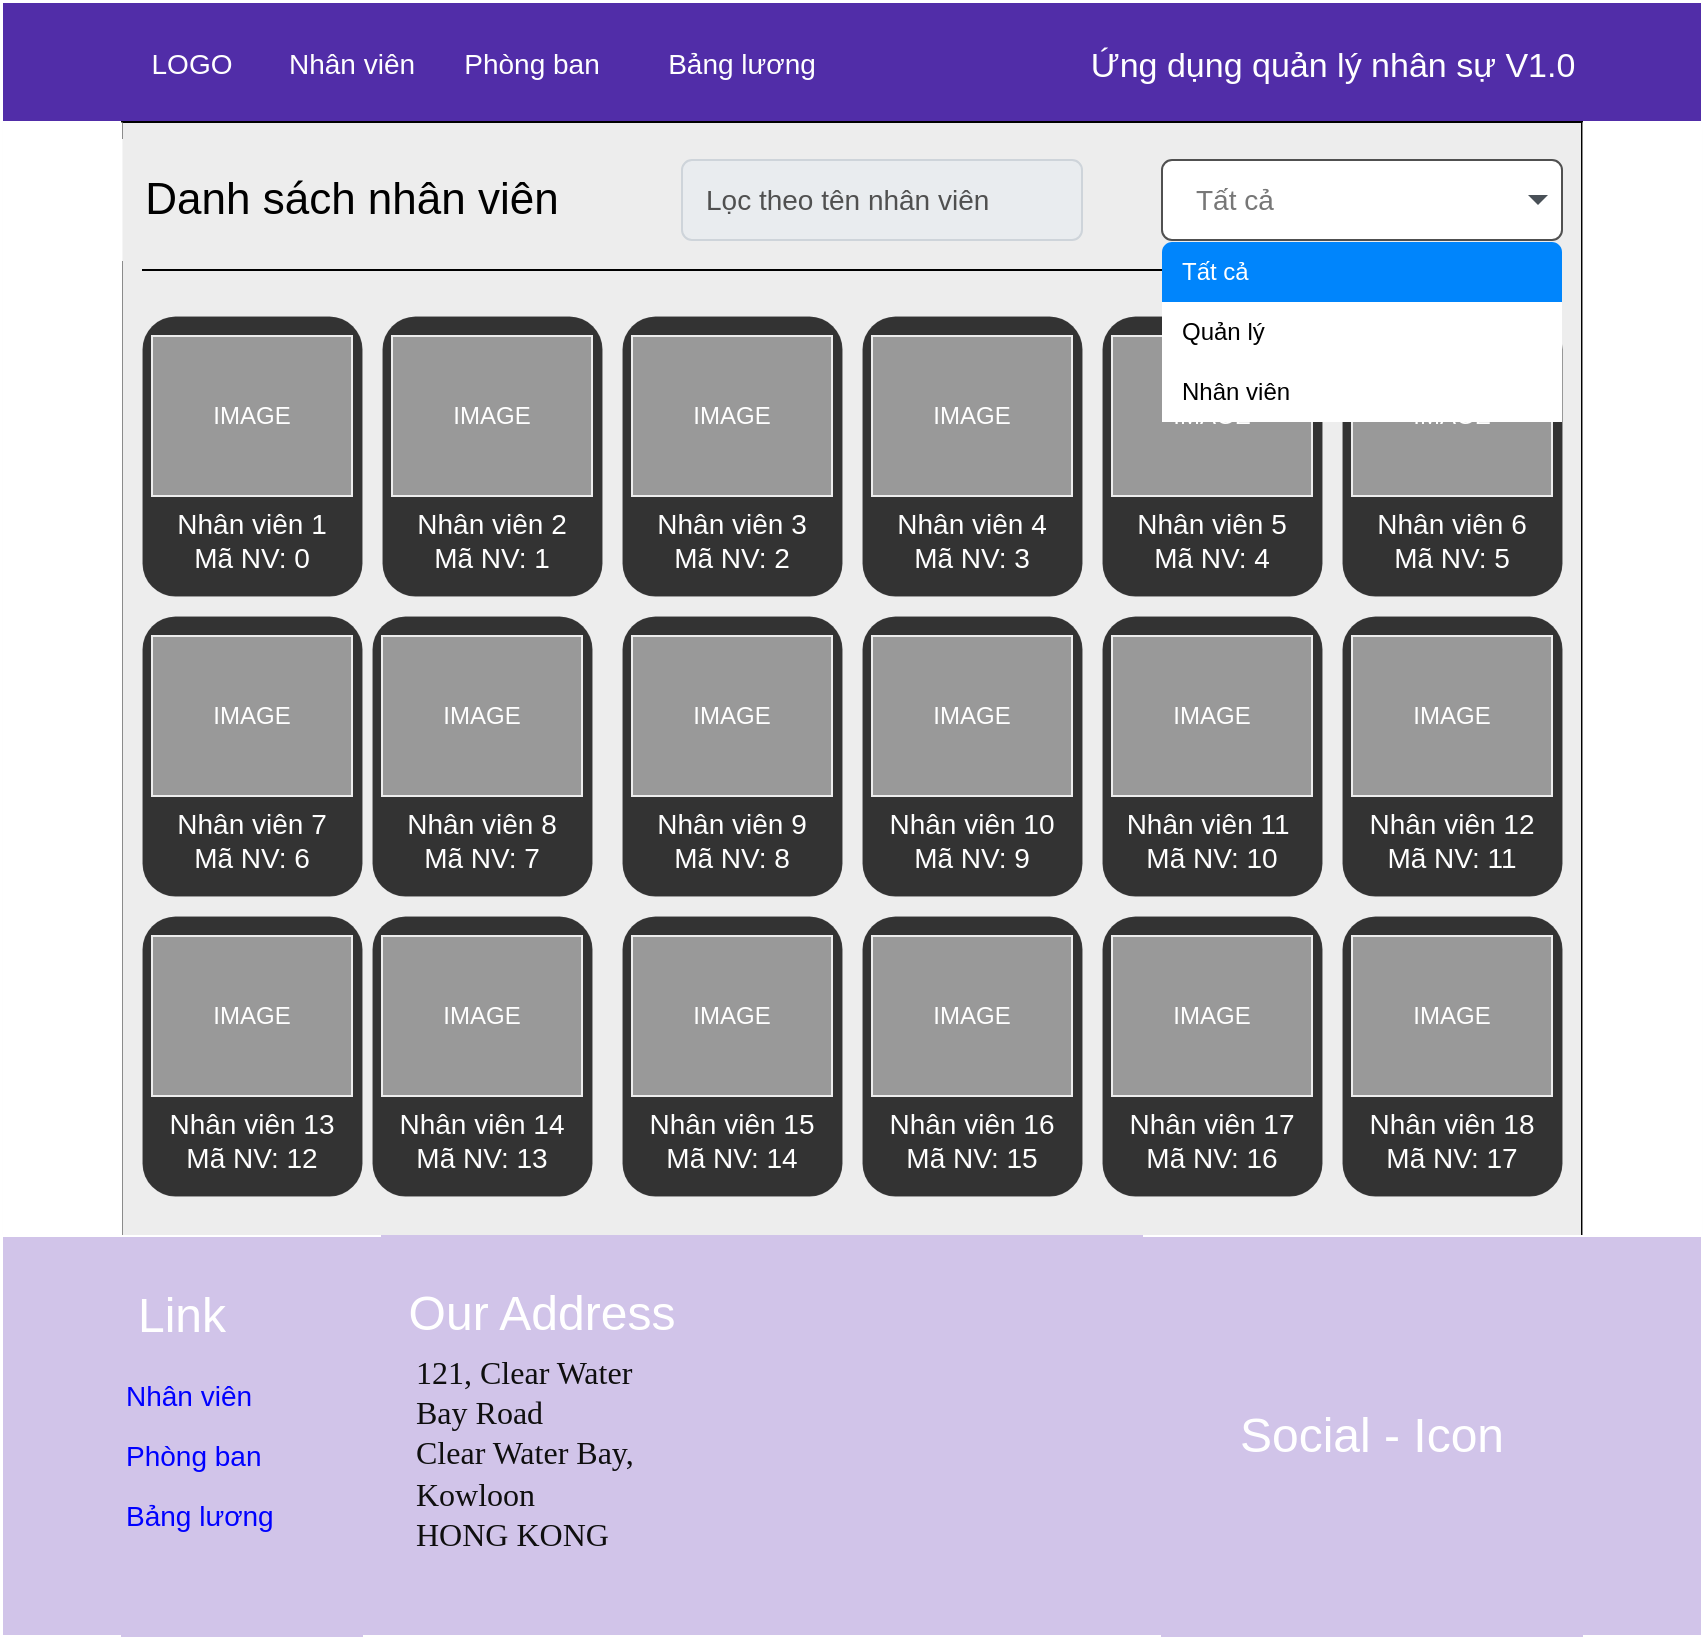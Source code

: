 <mxfile>
    <diagram id="b5Yjnpz9FGVo5DJJz_nX" name="Page-1">
        <mxGraphModel dx="260" dy="191" grid="1" gridSize="10" guides="1" tooltips="1" connect="1" arrows="1" fold="1" page="1" pageScale="1" pageWidth="850" pageHeight="1100" math="0" shadow="0">
            <root>
                <mxCell id="0"/>
                <mxCell id="1" parent="0"/>
                <mxCell id="2" value="" style="html=1;shadow=0;dashed=0;fontSize=16;fontColor=#181819;align=left;spacing=15;fillColor=#512da8;strokeWidth=1;strokeColor=#FFFFFF;" parent="1" vertex="1">
                    <mxGeometry width="850" height="60" as="geometry"/>
                </mxCell>
                <mxCell id="3" value="Nhân viên" style="fillColor=none;strokeColor=none;fontSize=14;align=center;fontColor=#FFFFFF;" parent="2" vertex="1">
                    <mxGeometry width="70" height="40" relative="1" as="geometry">
                        <mxPoint x="140" y="10" as="offset"/>
                    </mxGeometry>
                </mxCell>
                <mxCell id="4" value="Phòng ban" style="fillColor=none;strokeColor=none;fontSize=14;align=center;fontColor=#FFFFFF;" parent="2" vertex="1">
                    <mxGeometry width="50" height="40" relative="1" as="geometry">
                        <mxPoint x="240" y="10" as="offset"/>
                    </mxGeometry>
                </mxCell>
                <mxCell id="5" value="Bảng lương" style="fillColor=none;strokeColor=none;fontSize=14;align=center;fontColor=#FFFFFF;" parent="2" vertex="1">
                    <mxGeometry width="80" height="40" relative="1" as="geometry">
                        <mxPoint x="330" y="10" as="offset"/>
                    </mxGeometry>
                </mxCell>
                <mxCell id="6" value="Ứng dụng quản lý nhân sự V1.0" style="fillColor=none;strokeColor=none;fontSize=17;align=center;fontColor=#FFFFFF;spacingLeft=1;strokeWidth=1;" parent="2" vertex="1">
                    <mxGeometry width="250" height="40" relative="1" as="geometry">
                        <mxPoint x="540" y="10" as="offset"/>
                    </mxGeometry>
                </mxCell>
                <mxCell id="8" value="" style="rounded=0;whiteSpace=wrap;html=1;fillColor=#ededed;shadow=0;" parent="1" vertex="1">
                    <mxGeometry x="60" y="60" width="730" height="557" as="geometry"/>
                </mxCell>
                <mxCell id="9" value="LOGO" style="fillColor=none;strokeColor=none;fontSize=14;align=center;fontColor=#FFFFFF;" parent="1" vertex="1">
                    <mxGeometry x="60" y="10" width="70" height="40" as="geometry"/>
                </mxCell>
                <mxCell id="10" value="&lt;font color=&quot;#000000&quot; style=&quot;font-size: 22px&quot;&gt;Danh sách nhân viên&lt;/font&gt;" style="rounded=0;whiteSpace=wrap;html=1;fillColor=#ededed;strokeColor=#ededed;" parent="1" vertex="1">
                    <mxGeometry x="60" y="69" width="230" height="60" as="geometry"/>
                </mxCell>
                <mxCell id="11" value="Lọc theo tên nhân viên" style="html=1;shadow=0;dashed=0;shape=mxgraph.bootstrap.rrect;rSize=5;strokeColor=#CED4DA;strokeWidth=1;fillColor=#E9ECEF;fontColor=#505050;whiteSpace=wrap;align=left;verticalAlign=middle;spacingLeft=10;fontSize=14;" parent="1" vertex="1">
                    <mxGeometry x="340" y="79" width="200" height="40" as="geometry"/>
                </mxCell>
                <mxCell id="12" value="Tất cả" style="html=1;shadow=0;dashed=0;shape=mxgraph.bootstrap.rrect;rSize=5;strokeColor=#505050;strokeWidth=1;fillColor=#ffffff;fontColor=#777777;whiteSpace=wrap;align=left;verticalAlign=middle;fontStyle=0;fontSize=14;spacingRight=0;spacing=17;" parent="1" vertex="1">
                    <mxGeometry x="580" y="79" width="200" height="40" as="geometry"/>
                </mxCell>
                <mxCell id="13" value="" style="shape=triangle;direction=south;fillColor=#495057;strokeColor=none;perimeter=none;" parent="12" vertex="1">
                    <mxGeometry x="1" y="0.5" width="10" height="5" relative="1" as="geometry">
                        <mxPoint x="-17" y="-2.5" as="offset"/>
                    </mxGeometry>
                </mxCell>
                <mxCell id="16" value="" style="rounded=0;whiteSpace=wrap;html=1;shadow=0;glass=0;sketch=0;strokeColor=#ededed;strokeWidth=0;fillColor=#FFFFFF;" parent="1" vertex="1">
                    <mxGeometry y="60" width="60" height="557" as="geometry"/>
                </mxCell>
                <mxCell id="17" value="" style="rounded=0;whiteSpace=wrap;html=1;shadow=0;glass=0;sketch=0;strokeColor=#ededed;strokeWidth=0;fillColor=#FFFFFF;" parent="1" vertex="1">
                    <mxGeometry x="790" y="60" width="60" height="557" as="geometry"/>
                </mxCell>
                <mxCell id="18" value="&lt;font style=&quot;font-size: 14px&quot;&gt;&lt;font color=&quot;#ffffff&quot;&gt;&lt;br&gt;&lt;br&gt;&lt;br&gt;&lt;br&gt;&lt;br&gt;Nhân viên 2&lt;br&gt;Mã NV: 1&lt;/font&gt;&lt;br&gt;&lt;/font&gt;" style="rounded=1;whiteSpace=wrap;html=1;strokeColor=#ededed;shadow=0;sketch=0;glass=0;fillColor=#333333;strokeWidth=0;" parent="1" vertex="1">
                    <mxGeometry x="190" y="157" width="110" height="140" as="geometry"/>
                </mxCell>
                <mxCell id="19" value="&lt;font color=&quot;#ffffff&quot;&gt;IMAGE&lt;/font&gt;" style="rounded=0;whiteSpace=wrap;html=1;shadow=0;glass=0;sketch=0;strokeColor=#ededed;strokeWidth=1;fillColor=#999999;" parent="1" vertex="1">
                    <mxGeometry x="195" y="167" width="100" height="80" as="geometry"/>
                </mxCell>
                <mxCell id="20" value="&lt;font style=&quot;font-size: 14px&quot;&gt;&lt;font color=&quot;#ffffff&quot;&gt;&lt;br&gt;&lt;br&gt;&lt;br&gt;&lt;br&gt;&lt;br&gt;Nhân viên 1&lt;br&gt;Mã NV: 0&lt;/font&gt;&lt;br&gt;&lt;/font&gt;" style="rounded=1;whiteSpace=wrap;html=1;strokeColor=#ededed;shadow=0;sketch=0;glass=0;fillColor=#333333;strokeWidth=0;" parent="1" vertex="1">
                    <mxGeometry x="70" y="157" width="110" height="140" as="geometry"/>
                </mxCell>
                <mxCell id="21" value="&lt;font color=&quot;#ffffff&quot;&gt;IMAGE&lt;/font&gt;" style="rounded=0;whiteSpace=wrap;html=1;shadow=0;glass=0;sketch=0;strokeColor=#ededed;strokeWidth=1;fillColor=#999999;" parent="1" vertex="1">
                    <mxGeometry x="75" y="167" width="100" height="80" as="geometry"/>
                </mxCell>
                <mxCell id="22" value="&lt;font style=&quot;font-size: 14px&quot;&gt;&lt;font color=&quot;#ffffff&quot;&gt;&lt;br&gt;&lt;br&gt;&lt;br&gt;&lt;br&gt;&lt;br&gt;Nhân viên 3&lt;br&gt;Mã NV: 2&lt;/font&gt;&lt;br&gt;&lt;/font&gt;" style="rounded=1;whiteSpace=wrap;html=1;strokeColor=#ededed;shadow=0;sketch=0;glass=0;fillColor=#333333;strokeWidth=0;" parent="1" vertex="1">
                    <mxGeometry x="310" y="157" width="110" height="140" as="geometry"/>
                </mxCell>
                <mxCell id="23" value="&lt;font style=&quot;font-size: 14px&quot;&gt;&lt;font color=&quot;#ffffff&quot;&gt;&lt;br&gt;&lt;br&gt;&lt;br&gt;&lt;br&gt;&lt;br&gt;Nhân viên 4&lt;br&gt;Mã NV: 3&lt;/font&gt;&lt;br&gt;&lt;/font&gt;" style="rounded=1;whiteSpace=wrap;html=1;strokeColor=#ededed;shadow=0;sketch=0;glass=0;fillColor=#333333;strokeWidth=0;" parent="1" vertex="1">
                    <mxGeometry x="430" y="157" width="110" height="140" as="geometry"/>
                </mxCell>
                <mxCell id="24" value="&lt;font color=&quot;#ffffff&quot;&gt;IMAGE&lt;/font&gt;" style="rounded=0;whiteSpace=wrap;html=1;shadow=0;glass=0;sketch=0;strokeColor=#ededed;strokeWidth=1;fillColor=#999999;" parent="1" vertex="1">
                    <mxGeometry x="435" y="167" width="100" height="80" as="geometry"/>
                </mxCell>
                <mxCell id="25" value="&lt;font color=&quot;#ffffff&quot;&gt;IMAGE&lt;/font&gt;" style="rounded=0;whiteSpace=wrap;html=1;shadow=0;glass=0;sketch=0;strokeColor=#ededed;strokeWidth=1;fillColor=#999999;" parent="1" vertex="1">
                    <mxGeometry x="315" y="167" width="100" height="80" as="geometry"/>
                </mxCell>
                <mxCell id="26" value="&lt;font style=&quot;font-size: 14px&quot;&gt;&lt;font color=&quot;#ffffff&quot;&gt;&lt;br&gt;&lt;br&gt;&lt;br&gt;&lt;br&gt;&lt;br&gt;Nhân viên 5&lt;br&gt;Mã NV: 4&lt;/font&gt;&lt;br&gt;&lt;/font&gt;" style="rounded=1;whiteSpace=wrap;html=1;strokeColor=#ededed;shadow=0;sketch=0;glass=0;fillColor=#333333;strokeWidth=0;" parent="1" vertex="1">
                    <mxGeometry x="550" y="157" width="110" height="140" as="geometry"/>
                </mxCell>
                <mxCell id="27" value="&lt;font style=&quot;font-size: 14px&quot;&gt;&lt;font color=&quot;#ffffff&quot;&gt;&lt;br&gt;&lt;br&gt;&lt;br&gt;&lt;br&gt;&lt;br&gt;Nhân viên 6&lt;br&gt;Mã NV: 5&lt;/font&gt;&lt;br&gt;&lt;/font&gt;" style="rounded=1;whiteSpace=wrap;html=1;strokeColor=#ededed;shadow=0;sketch=0;glass=0;fillColor=#333333;strokeWidth=0;" parent="1" vertex="1">
                    <mxGeometry x="670" y="157" width="110" height="140" as="geometry"/>
                </mxCell>
                <mxCell id="28" value="&lt;font color=&quot;#ffffff&quot;&gt;IMAGE&lt;/font&gt;" style="rounded=0;whiteSpace=wrap;html=1;shadow=0;glass=0;sketch=0;strokeColor=#ededed;strokeWidth=1;fillColor=#999999;" parent="1" vertex="1">
                    <mxGeometry x="555" y="167" width="100" height="80" as="geometry"/>
                </mxCell>
                <mxCell id="29" value="&lt;font color=&quot;#ffffff&quot;&gt;IMAGE&lt;/font&gt;" style="rounded=0;whiteSpace=wrap;html=1;shadow=0;glass=0;sketch=0;strokeColor=#ededed;strokeWidth=1;fillColor=#999999;" parent="1" vertex="1">
                    <mxGeometry x="675" y="167" width="100" height="80" as="geometry"/>
                </mxCell>
                <mxCell id="30" value="&lt;font style=&quot;font-size: 14px&quot;&gt;&lt;font color=&quot;#ffffff&quot;&gt;&lt;br&gt;&lt;br&gt;&lt;br&gt;&lt;br&gt;&lt;br&gt;Nhân viên 7&lt;br&gt;Mã NV: 6&lt;/font&gt;&lt;br&gt;&lt;/font&gt;" style="rounded=1;whiteSpace=wrap;html=1;strokeColor=#ededed;shadow=0;sketch=0;glass=0;fillColor=#333333;strokeWidth=0;" parent="1" vertex="1">
                    <mxGeometry x="70" y="307" width="110" height="140" as="geometry"/>
                </mxCell>
                <mxCell id="31" value="&lt;font color=&quot;#ffffff&quot;&gt;IMAGE&lt;/font&gt;" style="rounded=0;whiteSpace=wrap;html=1;shadow=0;glass=0;sketch=0;strokeColor=#ededed;strokeWidth=1;fillColor=#999999;" parent="1" vertex="1">
                    <mxGeometry x="75" y="317" width="100" height="80" as="geometry"/>
                </mxCell>
                <mxCell id="32" value="&lt;font style=&quot;font-size: 14px&quot;&gt;&lt;font color=&quot;#ffffff&quot;&gt;&lt;br&gt;&lt;br&gt;&lt;br&gt;&lt;br&gt;&lt;br&gt;Nhân viên 8&lt;br&gt;Mã NV: 7&lt;/font&gt;&lt;br&gt;&lt;/font&gt;" style="rounded=1;whiteSpace=wrap;html=1;strokeColor=#ededed;shadow=0;sketch=0;glass=0;fillColor=#333333;strokeWidth=0;" parent="1" vertex="1">
                    <mxGeometry x="185" y="307" width="110" height="140" as="geometry"/>
                </mxCell>
                <mxCell id="33" value="&lt;font color=&quot;#ffffff&quot;&gt;IMAGE&lt;/font&gt;" style="rounded=0;whiteSpace=wrap;html=1;shadow=0;glass=0;sketch=0;strokeColor=#ededed;strokeWidth=1;fillColor=#999999;" parent="1" vertex="1">
                    <mxGeometry x="190" y="317" width="100" height="80" as="geometry"/>
                </mxCell>
                <mxCell id="34" value="&lt;font style=&quot;font-size: 14px&quot;&gt;&lt;font color=&quot;#ffffff&quot;&gt;&lt;br&gt;&lt;br&gt;&lt;br&gt;&lt;br&gt;&lt;br&gt;Nhân viên 9&lt;br&gt;Mã NV: 8&lt;/font&gt;&lt;br&gt;&lt;/font&gt;" style="rounded=1;whiteSpace=wrap;html=1;strokeColor=#ededed;shadow=0;sketch=0;glass=0;fillColor=#333333;strokeWidth=0;" parent="1" vertex="1">
                    <mxGeometry x="310" y="307" width="110" height="140" as="geometry"/>
                </mxCell>
                <mxCell id="35" value="&lt;font color=&quot;#ffffff&quot;&gt;IMAGE&lt;/font&gt;" style="rounded=0;whiteSpace=wrap;html=1;shadow=0;glass=0;sketch=0;strokeColor=#ededed;strokeWidth=1;fillColor=#999999;" parent="1" vertex="1">
                    <mxGeometry x="315" y="317" width="100" height="80" as="geometry"/>
                </mxCell>
                <mxCell id="36" value="&lt;font style=&quot;font-size: 14px&quot;&gt;&lt;font color=&quot;#ffffff&quot;&gt;&lt;br&gt;&lt;br&gt;&lt;br&gt;&lt;br&gt;&lt;br&gt;Nhân viên 10&lt;br&gt;Mã NV: 9&lt;/font&gt;&lt;br&gt;&lt;/font&gt;" style="rounded=1;whiteSpace=wrap;html=1;strokeColor=#ededed;shadow=0;sketch=0;glass=0;fillColor=#333333;strokeWidth=0;" parent="1" vertex="1">
                    <mxGeometry x="430" y="307" width="110" height="140" as="geometry"/>
                </mxCell>
                <mxCell id="37" value="&lt;font color=&quot;#ffffff&quot;&gt;IMAGE&lt;/font&gt;" style="rounded=0;whiteSpace=wrap;html=1;shadow=0;glass=0;sketch=0;strokeColor=#ededed;strokeWidth=1;fillColor=#999999;" parent="1" vertex="1">
                    <mxGeometry x="435" y="317" width="100" height="80" as="geometry"/>
                </mxCell>
                <mxCell id="38" value="&lt;font style=&quot;font-size: 14px&quot;&gt;&lt;font color=&quot;#ffffff&quot;&gt;&lt;br&gt;&lt;br&gt;&lt;br&gt;&lt;br&gt;&lt;br&gt;Nhân viên 11&amp;nbsp;&lt;br&gt;Mã NV: 10&lt;/font&gt;&lt;br&gt;&lt;/font&gt;" style="rounded=1;whiteSpace=wrap;html=1;strokeColor=#ededed;shadow=0;sketch=0;glass=0;fillColor=#333333;strokeWidth=0;" parent="1" vertex="1">
                    <mxGeometry x="550" y="307" width="110" height="140" as="geometry"/>
                </mxCell>
                <mxCell id="39" value="&lt;font color=&quot;#ffffff&quot;&gt;IMAGE&lt;/font&gt;" style="rounded=0;whiteSpace=wrap;html=1;shadow=0;glass=0;sketch=0;strokeColor=#ededed;strokeWidth=1;fillColor=#999999;" parent="1" vertex="1">
                    <mxGeometry x="555" y="317" width="100" height="80" as="geometry"/>
                </mxCell>
                <mxCell id="40" value="&lt;font style=&quot;font-size: 14px&quot;&gt;&lt;font color=&quot;#ffffff&quot;&gt;&lt;br&gt;&lt;br&gt;&lt;br&gt;&lt;br&gt;&lt;br&gt;Nhân viên 12&lt;br&gt;Mã NV: 11&lt;/font&gt;&lt;br&gt;&lt;/font&gt;" style="rounded=1;whiteSpace=wrap;html=1;strokeColor=#ededed;shadow=0;sketch=0;glass=0;fillColor=#333333;strokeWidth=0;" parent="1" vertex="1">
                    <mxGeometry x="670" y="307" width="110" height="140" as="geometry"/>
                </mxCell>
                <mxCell id="41" value="&lt;font color=&quot;#ffffff&quot;&gt;IMAGE&lt;/font&gt;" style="rounded=0;whiteSpace=wrap;html=1;shadow=0;glass=0;sketch=0;strokeColor=#ededed;strokeWidth=1;fillColor=#999999;" parent="1" vertex="1">
                    <mxGeometry x="675" y="317" width="100" height="80" as="geometry"/>
                </mxCell>
                <mxCell id="42" value="&lt;font style=&quot;font-size: 14px&quot;&gt;&lt;font color=&quot;#ffffff&quot;&gt;&lt;br&gt;&lt;br&gt;&lt;br&gt;&lt;br&gt;&lt;br&gt;Nhân viên 13&lt;br&gt;Mã NV: 12&lt;/font&gt;&lt;br&gt;&lt;/font&gt;" style="rounded=1;whiteSpace=wrap;html=1;strokeColor=#ededed;shadow=0;sketch=0;glass=0;fillColor=#333333;strokeWidth=0;" parent="1" vertex="1">
                    <mxGeometry x="70" y="457" width="110" height="140" as="geometry"/>
                </mxCell>
                <mxCell id="43" value="&lt;font color=&quot;#ffffff&quot;&gt;IMAGE&lt;/font&gt;" style="rounded=0;whiteSpace=wrap;html=1;shadow=0;glass=0;sketch=0;strokeColor=#ededed;strokeWidth=1;fillColor=#999999;" parent="1" vertex="1">
                    <mxGeometry x="75" y="467" width="100" height="80" as="geometry"/>
                </mxCell>
                <mxCell id="44" value="&lt;font style=&quot;font-size: 14px&quot;&gt;&lt;font color=&quot;#ffffff&quot;&gt;&lt;br&gt;&lt;br&gt;&lt;br&gt;&lt;br&gt;&lt;br&gt;Nhân viên 14&lt;br&gt;Mã NV: 13&lt;/font&gt;&lt;br&gt;&lt;/font&gt;" style="rounded=1;whiteSpace=wrap;html=1;strokeColor=#ededed;shadow=0;sketch=0;glass=0;fillColor=#333333;strokeWidth=0;" parent="1" vertex="1">
                    <mxGeometry x="185" y="457" width="110" height="140" as="geometry"/>
                </mxCell>
                <mxCell id="45" value="&lt;font color=&quot;#ffffff&quot;&gt;IMAGE&lt;/font&gt;" style="rounded=0;whiteSpace=wrap;html=1;shadow=0;glass=0;sketch=0;strokeColor=#ededed;strokeWidth=1;fillColor=#999999;" parent="1" vertex="1">
                    <mxGeometry x="190" y="467" width="100" height="80" as="geometry"/>
                </mxCell>
                <mxCell id="46" value="&lt;font style=&quot;font-size: 14px&quot;&gt;&lt;font color=&quot;#ffffff&quot;&gt;&lt;br&gt;&lt;br&gt;&lt;br&gt;&lt;br&gt;&lt;br&gt;Nhân viên 15&lt;br&gt;Mã NV: 14&lt;/font&gt;&lt;br&gt;&lt;/font&gt;" style="rounded=1;whiteSpace=wrap;html=1;strokeColor=#ededed;shadow=0;sketch=0;glass=0;fillColor=#333333;strokeWidth=0;" parent="1" vertex="1">
                    <mxGeometry x="310" y="457" width="110" height="140" as="geometry"/>
                </mxCell>
                <mxCell id="47" value="&lt;font color=&quot;#ffffff&quot;&gt;IMAGE&lt;/font&gt;" style="rounded=0;whiteSpace=wrap;html=1;shadow=0;glass=0;sketch=0;strokeColor=#ededed;strokeWidth=1;fillColor=#999999;" parent="1" vertex="1">
                    <mxGeometry x="315" y="467" width="100" height="80" as="geometry"/>
                </mxCell>
                <mxCell id="48" value="&lt;font style=&quot;font-size: 14px&quot;&gt;&lt;font color=&quot;#ffffff&quot;&gt;&lt;br&gt;&lt;br&gt;&lt;br&gt;&lt;br&gt;&lt;br&gt;Nhân viên 16&lt;br&gt;Mã NV: 15&lt;/font&gt;&lt;br&gt;&lt;/font&gt;" style="rounded=1;whiteSpace=wrap;html=1;strokeColor=#ededed;shadow=0;sketch=0;glass=0;fillColor=#333333;strokeWidth=0;" parent="1" vertex="1">
                    <mxGeometry x="430" y="457" width="110" height="140" as="geometry"/>
                </mxCell>
                <mxCell id="49" value="&lt;font color=&quot;#ffffff&quot;&gt;IMAGE&lt;/font&gt;" style="rounded=0;whiteSpace=wrap;html=1;shadow=0;glass=0;sketch=0;strokeColor=#ededed;strokeWidth=1;fillColor=#999999;" parent="1" vertex="1">
                    <mxGeometry x="435" y="467" width="100" height="80" as="geometry"/>
                </mxCell>
                <mxCell id="50" value="&lt;font style=&quot;font-size: 14px&quot;&gt;&lt;font color=&quot;#ffffff&quot;&gt;&lt;br&gt;&lt;br&gt;&lt;br&gt;&lt;br&gt;&lt;br&gt;Nhân viên 17&lt;br&gt;Mã NV: 16&lt;/font&gt;&lt;br&gt;&lt;/font&gt;" style="rounded=1;whiteSpace=wrap;html=1;strokeColor=#ededed;shadow=0;sketch=0;glass=0;fillColor=#333333;strokeWidth=0;" parent="1" vertex="1">
                    <mxGeometry x="550" y="457" width="110" height="140" as="geometry"/>
                </mxCell>
                <mxCell id="51" value="&lt;font color=&quot;#ffffff&quot;&gt;IMAGE&lt;/font&gt;" style="rounded=0;whiteSpace=wrap;html=1;shadow=0;glass=0;sketch=0;strokeColor=#ededed;strokeWidth=1;fillColor=#999999;" parent="1" vertex="1">
                    <mxGeometry x="555" y="467" width="100" height="80" as="geometry"/>
                </mxCell>
                <mxCell id="52" value="&lt;font style=&quot;font-size: 14px&quot;&gt;&lt;font color=&quot;#ffffff&quot;&gt;&lt;br&gt;&lt;br&gt;&lt;br&gt;&lt;br&gt;&lt;br&gt;Nhân viên 18&lt;br&gt;Mã NV: 17&lt;/font&gt;&lt;br&gt;&lt;/font&gt;" style="rounded=1;whiteSpace=wrap;html=1;strokeColor=#ededed;shadow=0;sketch=0;glass=0;fillColor=#333333;strokeWidth=0;" parent="1" vertex="1">
                    <mxGeometry x="670" y="457" width="110" height="140" as="geometry"/>
                </mxCell>
                <mxCell id="53" value="&lt;font color=&quot;#ffffff&quot;&gt;IMAGE&lt;/font&gt;" style="rounded=0;whiteSpace=wrap;html=1;shadow=0;glass=0;sketch=0;strokeColor=#ededed;strokeWidth=1;fillColor=#999999;" parent="1" vertex="1">
                    <mxGeometry x="675" y="467" width="100" height="80" as="geometry"/>
                </mxCell>
                <mxCell id="54" value="" style="line;strokeWidth=1;html=1;perimeter=backbonePerimeter;points=[];outlineConnect=0;strokeColor=#000000;" parent="1" vertex="1">
                    <mxGeometry x="70" y="129" width="710" height="10" as="geometry"/>
                </mxCell>
                <mxCell id="57" value="" style="rounded=0;whiteSpace=wrap;html=1;fontSize=17;strokeWidth=1;fontColor=#ffffff;fillColor=#d1c4e9;strokeColor=#FFFFFF;" parent="1" vertex="1">
                    <mxGeometry y="617" width="850" height="200" as="geometry"/>
                </mxCell>
                <mxCell id="58" value="" style="rounded=0;whiteSpace=wrap;html=1;fontSize=17;fontColor=#FFFFFF;strokeWidth=1;fillColor=#D1C4E9;strokeColor=#D1C4E9;" parent="1" vertex="1">
                    <mxGeometry x="60" y="618" width="120" height="199" as="geometry"/>
                </mxCell>
                <mxCell id="59" value="&lt;div style=&quot;text-align: left&quot;&gt;&lt;br&gt;&lt;/div&gt;&lt;br&gt;&lt;br&gt;" style="rounded=0;whiteSpace=wrap;html=1;fontSize=17;fontColor=#FFFFFF;strokeWidth=1;fillColor=#d1c4e9;strokeColor=#D1C4E9;" parent="1" vertex="1">
                    <mxGeometry x="190" y="617" width="380" height="199" as="geometry"/>
                </mxCell>
                <mxCell id="60" value="" style="rounded=0;whiteSpace=wrap;html=1;fontSize=17;fontColor=#FFFFFF;strokeWidth=1;fillColor=#d1c4e9;strokeColor=#D1C4E9;" parent="1" vertex="1">
                    <mxGeometry x="580" y="618" width="210" height="199" as="geometry"/>
                </mxCell>
                <mxCell id="61" value="&lt;font style=&quot;font-size: 24px&quot;&gt;Link&lt;/font&gt;" style="text;html=1;strokeColor=none;fillColor=none;align=center;verticalAlign=middle;whiteSpace=wrap;rounded=0;fontSize=17;fontColor=#FFFFFF;" parent="1" vertex="1">
                    <mxGeometry x="60" y="637" width="60" height="40" as="geometry"/>
                </mxCell>
                <mxCell id="62" value="&lt;font style=&quot;font-size: 24px&quot;&gt;Our Address&lt;/font&gt;" style="text;html=1;strokeColor=none;fillColor=none;align=center;verticalAlign=middle;whiteSpace=wrap;rounded=0;fontSize=17;fontColor=#FFFFFF;" parent="1" vertex="1">
                    <mxGeometry x="190" y="636" width="160" height="40" as="geometry"/>
                </mxCell>
                <mxCell id="63" value="&lt;font style=&quot;font-size: 24px&quot;&gt;Social - Icon&lt;/font&gt;" style="text;html=1;strokeColor=none;fillColor=none;align=center;verticalAlign=middle;whiteSpace=wrap;rounded=0;fontSize=17;fontColor=#FFFFFF;" parent="1" vertex="1">
                    <mxGeometry x="605" y="697" width="160" height="40" as="geometry"/>
                </mxCell>
                <mxCell id="64" value="&lt;span style=&quot;color: rgb(15 , 15 , 15) ; font-family: &amp;#34;times new roman&amp;#34; , &amp;#34;times&amp;#34; , serif ; font-size: 16px ; background-color: rgb(209 , 196 , 233)&quot;&gt;121, Clear Water Bay Road&lt;/span&gt;&lt;br style=&quot;box-sizing: border-box ; margin: 0px ; padding: 0px ; color: rgb(15 , 15 , 15) ; font-family: &amp;#34;times new roman&amp;#34; , &amp;#34;times&amp;#34; , serif ; font-size: 16px ; background-color: rgb(209 , 196 , 233)&quot;&gt;&lt;span style=&quot;color: rgb(15 , 15 , 15) ; font-family: &amp;#34;times new roman&amp;#34; , &amp;#34;times&amp;#34; , serif ; font-size: 16px ; background-color: rgb(209 , 196 , 233)&quot;&gt;Clear Water Bay, Kowloon&lt;/span&gt;&lt;br style=&quot;box-sizing: border-box ; margin: 0px ; padding: 0px ; color: rgb(15 , 15 , 15) ; font-family: &amp;#34;times new roman&amp;#34; , &amp;#34;times&amp;#34; , serif ; font-size: 16px ; background-color: rgb(209 , 196 , 233)&quot;&gt;&lt;span style=&quot;color: rgb(15 , 15 , 15) ; font-family: &amp;#34;times new roman&amp;#34; , &amp;#34;times&amp;#34; , serif ; font-size: 16px ; background-color: rgb(209 , 196 , 233)&quot;&gt;HONG KONG&lt;/span&gt;" style="text;html=1;strokeColor=none;fillColor=none;align=left;verticalAlign=middle;whiteSpace=wrap;rounded=0;fontSize=17;fontColor=#FFFFFF;" parent="1" vertex="1">
                    <mxGeometry x="205" y="706" width="120" height="40" as="geometry"/>
                </mxCell>
                <mxCell id="65" value="&lt;font style=&quot;font-size: 14px&quot; color=&quot;#0000ff&quot;&gt;Nhân viên&lt;/font&gt;" style="text;html=1;strokeColor=none;fillColor=none;align=left;verticalAlign=middle;whiteSpace=wrap;rounded=0;fontSize=17;fontColor=#FFFFFF;" parent="1" vertex="1">
                    <mxGeometry x="60" y="677" width="90" height="40" as="geometry"/>
                </mxCell>
                <mxCell id="66" value="&lt;font style=&quot;font-size: 14px&quot; color=&quot;#0000ff&quot;&gt;Phòng ban&lt;/font&gt;" style="text;html=1;strokeColor=none;fillColor=none;align=left;verticalAlign=middle;whiteSpace=wrap;rounded=0;fontSize=17;fontColor=#FFFFFF;" parent="1" vertex="1">
                    <mxGeometry x="60" y="707" width="110" height="40" as="geometry"/>
                </mxCell>
                <mxCell id="67" value="&lt;font style=&quot;font-size: 14px&quot; color=&quot;#0000ff&quot;&gt;Bảng lương&lt;/font&gt;" style="text;html=1;strokeColor=none;fillColor=none;align=left;verticalAlign=middle;whiteSpace=wrap;rounded=0;fontSize=17;fontColor=#FFFFFF;" parent="1" vertex="1">
                    <mxGeometry x="60" y="737" width="100" height="40" as="geometry"/>
                </mxCell>
                <mxCell id="68" value="" style="html=1;shadow=0;dashed=0;shape=mxgraph.bootstrap.rrect;rSize=5;html=1;whiteSpace=wrap;fillColor=#FFFFFF;fontColor=#000000;strokeColor=none;" vertex="1" parent="1">
                    <mxGeometry x="580" y="120" width="200" height="90" as="geometry"/>
                </mxCell>
                <mxCell id="69" value="Tất cả" style="html=1;shadow=0;dashed=0;shape=mxgraph.bootstrap.topButton;rSize=5;strokeColor=none;fillColor=#0085FC;fontColor=#ffffff;perimeter=none;whiteSpace=wrap;resizeWidth=1;align=left;spacing=10;" vertex="1" parent="68">
                    <mxGeometry width="200" height="30" relative="1" as="geometry"/>
                </mxCell>
                <mxCell id="70" value="Quản lý" style="strokeColor=inherit;fillColor=inherit;gradientColor=inherit;fontColor=inherit;html=1;shadow=0;dashed=0;perimeter=none;whiteSpace=wrap;resizeWidth=1;align=left;spacing=10;" vertex="1" parent="68">
                    <mxGeometry width="200" height="30" relative="1" as="geometry">
                        <mxPoint y="30" as="offset"/>
                    </mxGeometry>
                </mxCell>
                <mxCell id="71" value="Nhân viên" style="strokeColor=inherit;fillColor=inherit;gradientColor=inherit;fontColor=inherit;html=1;shadow=0;dashed=0;perimeter=none;whiteSpace=wrap;resizeWidth=1;align=left;spacing=10;" vertex="1" parent="68">
                    <mxGeometry width="200" height="30" relative="1" as="geometry">
                        <mxPoint y="60" as="offset"/>
                    </mxGeometry>
                </mxCell>
            </root>
        </mxGraphModel>
    </diagram>
</mxfile>